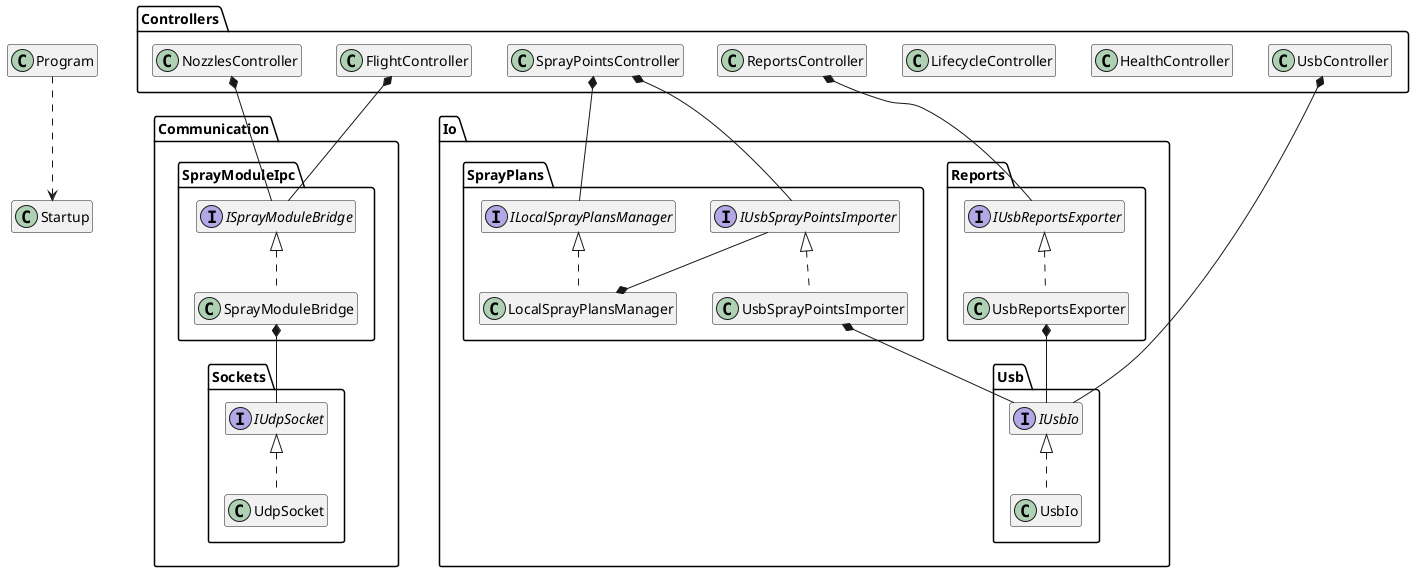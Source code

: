@startuml

hide method
hide field

together {
  class Startup
  class Program
}

package Communication {
  package SprayModuleIpc {
    interface ISprayModuleBridge
    class SprayModuleBridge
  }

  package Sockets {
    interface IUdpSocket
    class UdpSocket
  }
}

package Io {
  package Reports {
    interface IUsbReportsExporter
    class UsbReportsExporter
  }

  package SprayPlans {
    interface ILocalSprayPlansManager
    interface IUsbSprayPointsImporter
    class LocalSprayPlansManager
    class UsbSprayPointsImporter
  }

  package Usb {
    interface IUsbIo
    class UsbIo
  }
}

' Controllers
package Controllers {
  class FlightController
  class HealthController
  class LifecycleController
  class NozzlesController
  class ReportsController
  class SprayPointsController
  class UsbController
}


Program .down.> Startup

' Utilities implementing interfaces
UdpSocket .up.|> IUdpSocket
SprayModuleBridge .up.|> ISprayModuleBridge
UsbIo .up.|> IUsbIo
LocalSprayPlansManager .up.|> ILocalSprayPlansManager
UsbSprayPointsImporter .up.|> IUsbSprayPointsImporter
UsbReportsExporter .up.|> IUsbReportsExporter

' Utilities composition
UsbReportsExporter *-down- IUsbIo
LocalSprayPlansManager *-up- IUsbSprayPointsImporter
UsbSprayPointsImporter *-down- IUsbIo
SprayModuleBridge *-down- IUdpSocket


' Controller compositions
FlightController *-down- ISprayModuleBridge
NozzlesController *-down- ISprayModuleBridge
ReportsController *-down- IUsbReportsExporter
SprayPointsController *-down- IUsbSprayPointsImporter
SprayPointsController *-down- ILocalSprayPlansManager
UsbController *-down- IUsbIo

@enduml
